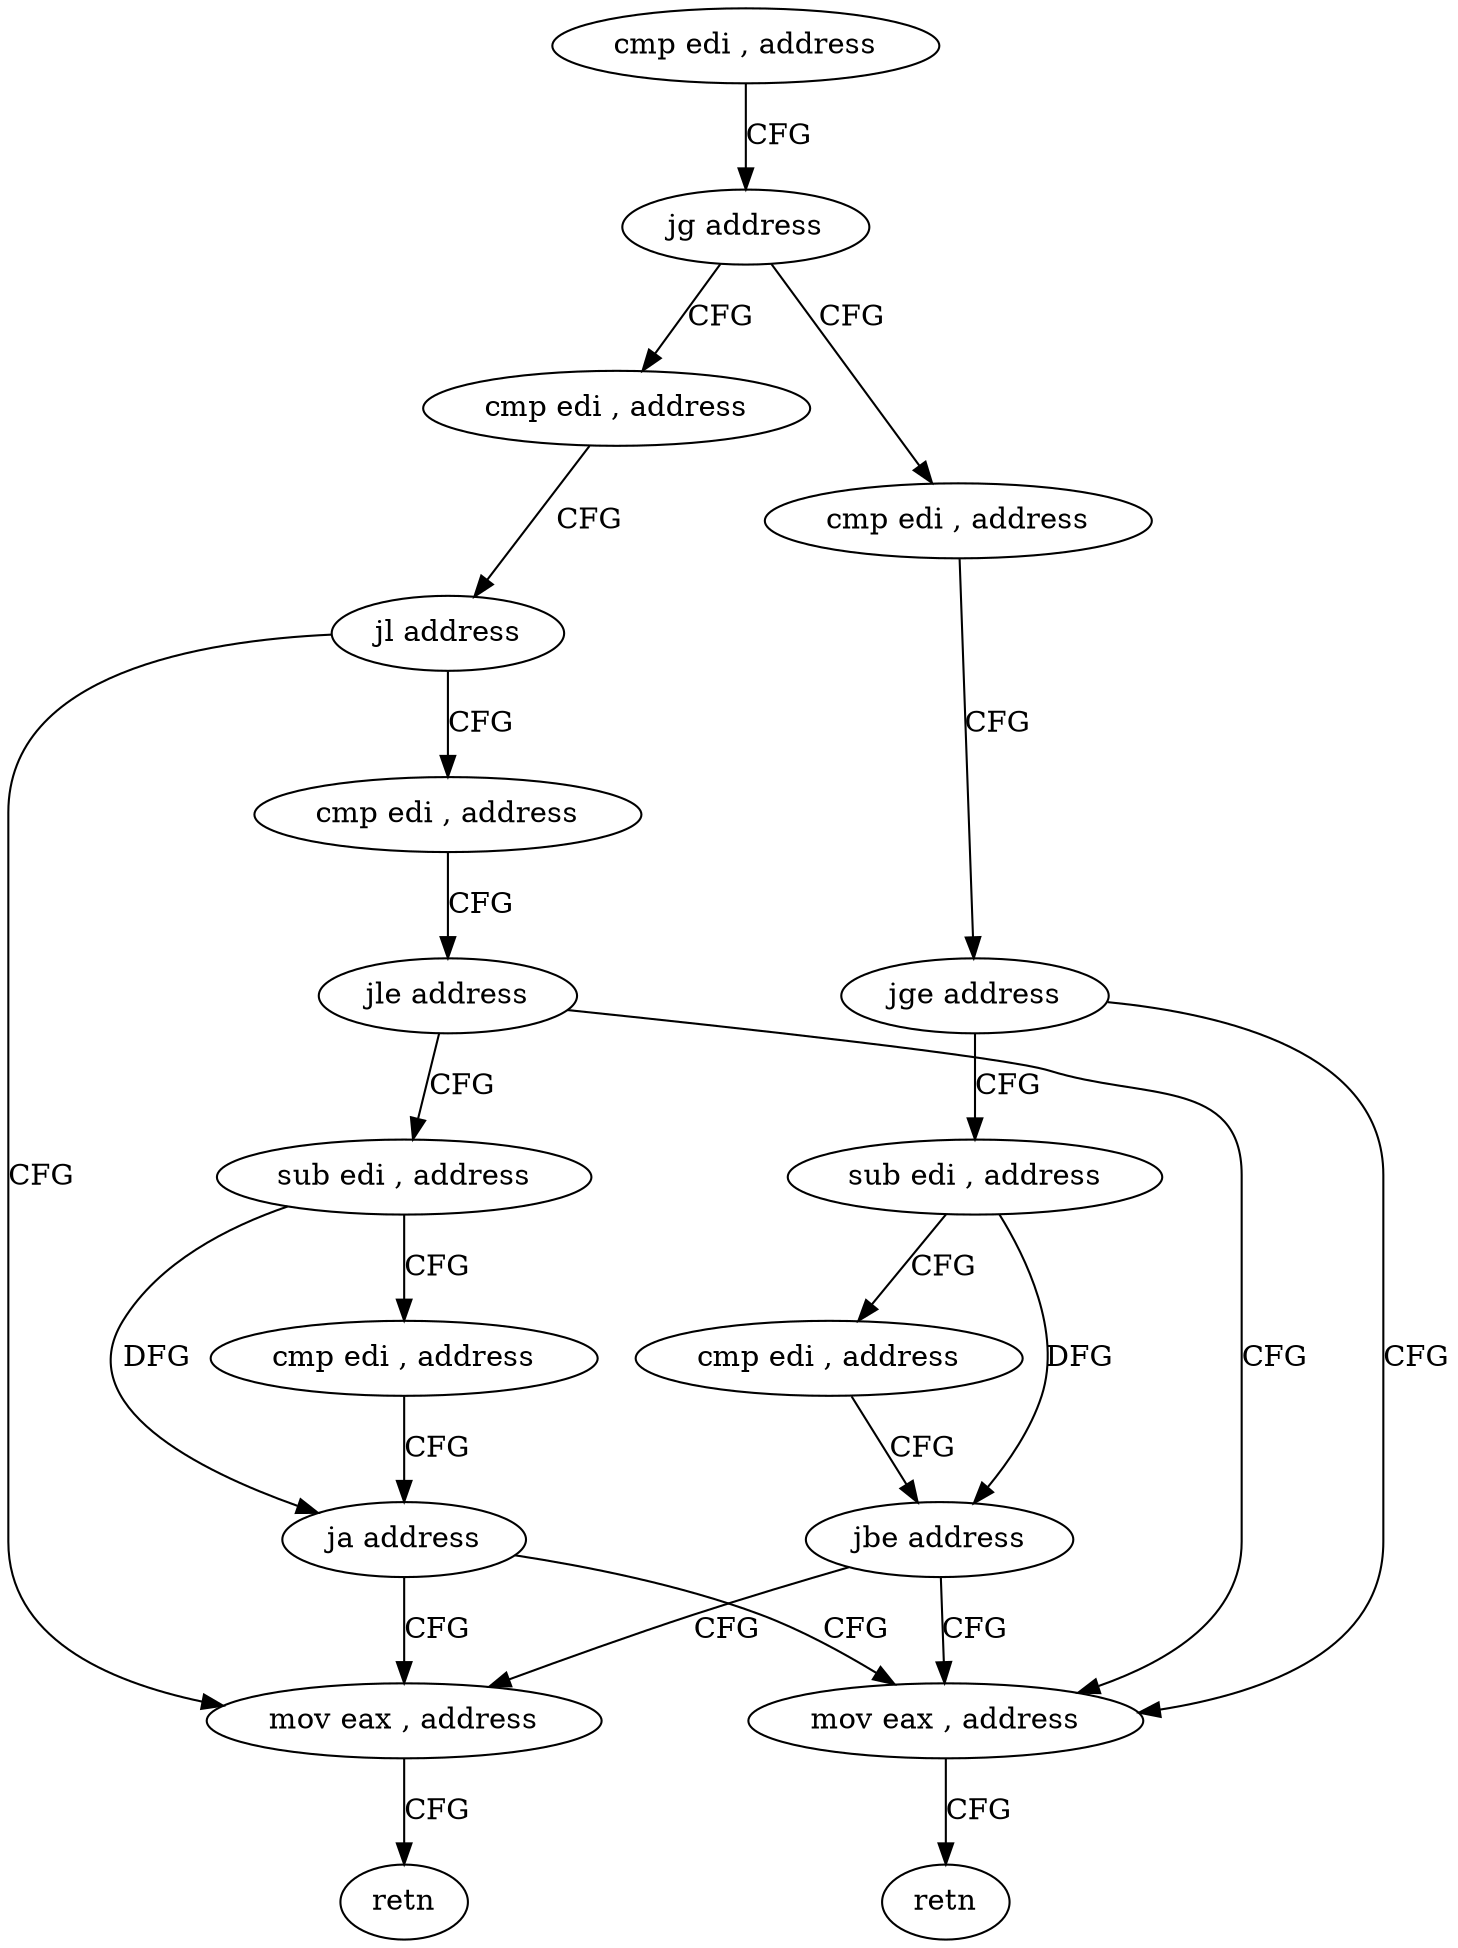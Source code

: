 digraph "func" {
"162096" [label = "cmp edi , address" ]
"162099" [label = "jg address" ]
"162120" [label = "cmp edi , address" ]
"162101" [label = "cmp edi , address" ]
"162123" [label = "jl address" ]
"162114" [label = "mov eax , address" ]
"162125" [label = "cmp edi , address" ]
"162104" [label = "jge address" ]
"162138" [label = "mov eax , address" ]
"162106" [label = "sub edi , address" ]
"162119" [label = "retn" ]
"162128" [label = "jle address" ]
"162130" [label = "sub edi , address" ]
"162143" [label = "retn" ]
"162109" [label = "cmp edi , address" ]
"162112" [label = "jbe address" ]
"162133" [label = "cmp edi , address" ]
"162136" [label = "ja address" ]
"162096" -> "162099" [ label = "CFG" ]
"162099" -> "162120" [ label = "CFG" ]
"162099" -> "162101" [ label = "CFG" ]
"162120" -> "162123" [ label = "CFG" ]
"162101" -> "162104" [ label = "CFG" ]
"162123" -> "162114" [ label = "CFG" ]
"162123" -> "162125" [ label = "CFG" ]
"162114" -> "162119" [ label = "CFG" ]
"162125" -> "162128" [ label = "CFG" ]
"162104" -> "162138" [ label = "CFG" ]
"162104" -> "162106" [ label = "CFG" ]
"162138" -> "162143" [ label = "CFG" ]
"162106" -> "162109" [ label = "CFG" ]
"162106" -> "162112" [ label = "DFG" ]
"162128" -> "162138" [ label = "CFG" ]
"162128" -> "162130" [ label = "CFG" ]
"162130" -> "162133" [ label = "CFG" ]
"162130" -> "162136" [ label = "DFG" ]
"162109" -> "162112" [ label = "CFG" ]
"162112" -> "162138" [ label = "CFG" ]
"162112" -> "162114" [ label = "CFG" ]
"162133" -> "162136" [ label = "CFG" ]
"162136" -> "162114" [ label = "CFG" ]
"162136" -> "162138" [ label = "CFG" ]
}
